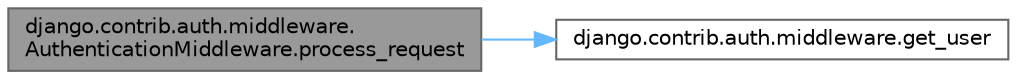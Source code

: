 digraph "django.contrib.auth.middleware.AuthenticationMiddleware.process_request"
{
 // LATEX_PDF_SIZE
  bgcolor="transparent";
  edge [fontname=Helvetica,fontsize=10,labelfontname=Helvetica,labelfontsize=10];
  node [fontname=Helvetica,fontsize=10,shape=box,height=0.2,width=0.4];
  rankdir="LR";
  Node1 [id="Node000001",label="django.contrib.auth.middleware.\lAuthenticationMiddleware.process_request",height=0.2,width=0.4,color="gray40", fillcolor="grey60", style="filled", fontcolor="black",tooltip=" "];
  Node1 -> Node2 [id="edge1_Node000001_Node000002",color="steelblue1",style="solid",tooltip=" "];
  Node2 [id="Node000002",label="django.contrib.auth.middleware.get_user",height=0.2,width=0.4,color="grey40", fillcolor="white", style="filled",URL="$namespacedjango_1_1contrib_1_1auth_1_1middleware.html#acd0de712c815764b8f1b69b5885e4b66",tooltip=" "];
}
